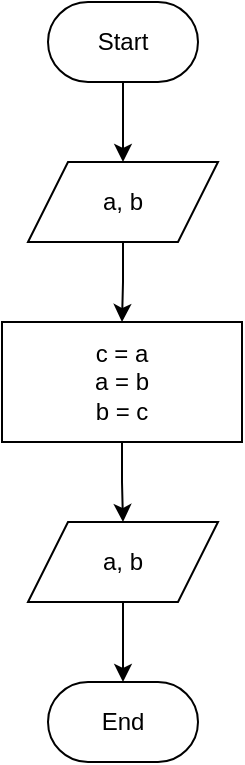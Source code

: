 <mxfile version="21.1.4" type="device">
  <diagram name="Page-1" id="zIbT7uibWnixDBG2sErE">
    <mxGraphModel dx="674" dy="773" grid="1" gridSize="10" guides="1" tooltips="1" connect="1" arrows="1" fold="1" page="1" pageScale="1" pageWidth="850" pageHeight="1100" math="0" shadow="0">
      <root>
        <mxCell id="0" />
        <mxCell id="1" parent="0" />
        <mxCell id="sxstOB8nsY2O3Y1OPMSL-12" value="" style="edgeStyle=orthogonalEdgeStyle;rounded=0;orthogonalLoop=1;jettySize=auto;html=1;" edge="1" parent="1" source="sxstOB8nsY2O3Y1OPMSL-1" target="sxstOB8nsY2O3Y1OPMSL-10">
          <mxGeometry relative="1" as="geometry" />
        </mxCell>
        <mxCell id="sxstOB8nsY2O3Y1OPMSL-1" value="Start" style="rounded=1;whiteSpace=wrap;html=1;arcSize=50;" vertex="1" parent="1">
          <mxGeometry x="388" y="40" width="75" height="40" as="geometry" />
        </mxCell>
        <mxCell id="sxstOB8nsY2O3Y1OPMSL-5" value="End" style="rounded=1;whiteSpace=wrap;html=1;arcSize=50;" vertex="1" parent="1">
          <mxGeometry x="388" y="380" width="75" height="40" as="geometry" />
        </mxCell>
        <mxCell id="sxstOB8nsY2O3Y1OPMSL-14" value="" style="edgeStyle=orthogonalEdgeStyle;rounded=0;orthogonalLoop=1;jettySize=auto;html=1;" edge="1" parent="1" source="sxstOB8nsY2O3Y1OPMSL-10" target="sxstOB8nsY2O3Y1OPMSL-11">
          <mxGeometry relative="1" as="geometry" />
        </mxCell>
        <mxCell id="sxstOB8nsY2O3Y1OPMSL-10" value="a, b" style="shape=parallelogram;perimeter=parallelogramPerimeter;whiteSpace=wrap;html=1;fixedSize=1;" vertex="1" parent="1">
          <mxGeometry x="378" y="120" width="95" height="40" as="geometry" />
        </mxCell>
        <mxCell id="sxstOB8nsY2O3Y1OPMSL-15" value="" style="edgeStyle=orthogonalEdgeStyle;rounded=0;orthogonalLoop=1;jettySize=auto;html=1;" edge="1" parent="1" source="sxstOB8nsY2O3Y1OPMSL-11" target="sxstOB8nsY2O3Y1OPMSL-13">
          <mxGeometry relative="1" as="geometry" />
        </mxCell>
        <mxCell id="sxstOB8nsY2O3Y1OPMSL-11" value="&lt;div&gt;c = a&lt;/div&gt;&lt;div&gt;a = b&lt;/div&gt;&lt;div&gt;b = c&lt;br&gt;&lt;/div&gt;" style="rounded=0;whiteSpace=wrap;html=1;" vertex="1" parent="1">
          <mxGeometry x="365" y="200" width="120" height="60" as="geometry" />
        </mxCell>
        <mxCell id="sxstOB8nsY2O3Y1OPMSL-16" value="" style="edgeStyle=orthogonalEdgeStyle;rounded=0;orthogonalLoop=1;jettySize=auto;html=1;" edge="1" parent="1" source="sxstOB8nsY2O3Y1OPMSL-13" target="sxstOB8nsY2O3Y1OPMSL-5">
          <mxGeometry relative="1" as="geometry" />
        </mxCell>
        <mxCell id="sxstOB8nsY2O3Y1OPMSL-13" value="a, b" style="shape=parallelogram;perimeter=parallelogramPerimeter;whiteSpace=wrap;html=1;fixedSize=1;" vertex="1" parent="1">
          <mxGeometry x="378" y="300" width="95" height="40" as="geometry" />
        </mxCell>
      </root>
    </mxGraphModel>
  </diagram>
</mxfile>

